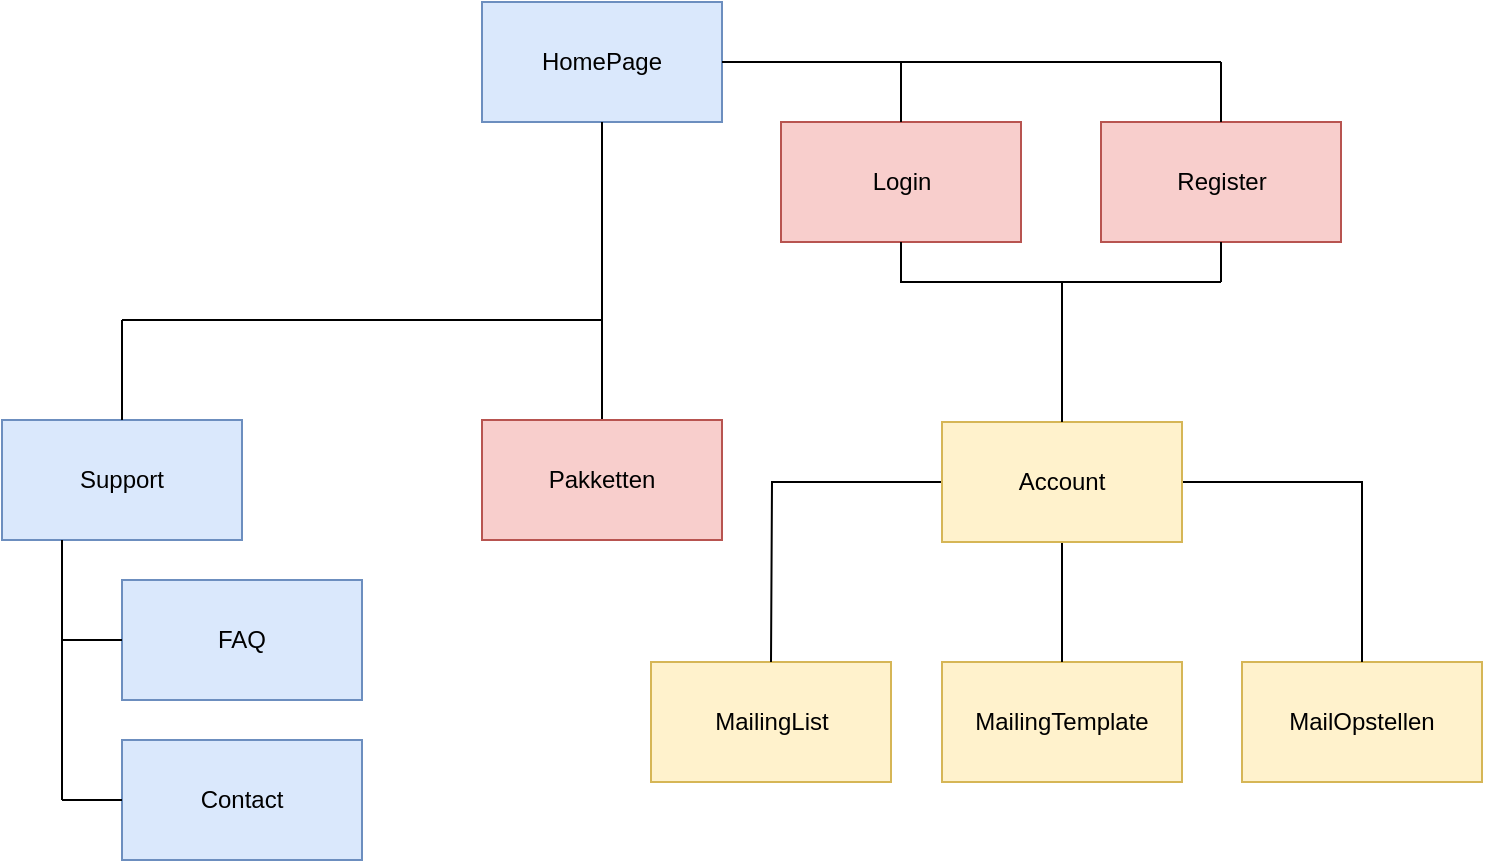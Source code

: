 <mxfile version="10.7.5" type="device"><diagram id="_9v2oshdXeWUhjBWFlfc" name="Page-1"><mxGraphModel dx="1394" dy="757" grid="1" gridSize="10" guides="1" tooltips="1" connect="1" arrows="1" fold="1" page="1" pageScale="1" pageWidth="850" pageHeight="1100" math="0" shadow="0"><root><mxCell id="0"/><mxCell id="1" parent="0"/><mxCell id="ANfI27nnChrSPlkCWCLO-1" value="&lt;div&gt;HomePage&lt;/div&gt;" style="rounded=0;whiteSpace=wrap;html=1;fillColor=#dae8fc;strokeColor=#6c8ebf;" parent="1" vertex="1"><mxGeometry x="340" y="10" width="120" height="60" as="geometry"/></mxCell><mxCell id="ANfI27nnChrSPlkCWCLO-2" value="Login" style="rounded=0;whiteSpace=wrap;html=1;fillColor=#f8cecc;strokeColor=#b85450;" parent="1" vertex="1"><mxGeometry x="489.5" y="70" width="120" height="60" as="geometry"/></mxCell><mxCell id="ANfI27nnChrSPlkCWCLO-3" value="Register" style="rounded=0;whiteSpace=wrap;html=1;fillColor=#f8cecc;strokeColor=#b85450;" parent="1" vertex="1"><mxGeometry x="649.5" y="70" width="120" height="60" as="geometry"/></mxCell><mxCell id="ANfI27nnChrSPlkCWCLO-4" value="" style="endArrow=none;html=1;entryX=1;entryY=0.5;entryDx=0;entryDy=0;" parent="1" target="ANfI27nnChrSPlkCWCLO-1" edge="1"><mxGeometry width="50" height="50" relative="1" as="geometry"><mxPoint x="709.5" y="40" as="sourcePoint"/><mxPoint x="389.5" y="170" as="targetPoint"/></mxGeometry></mxCell><mxCell id="ANfI27nnChrSPlkCWCLO-5" value="" style="endArrow=none;html=1;entryX=0.5;entryY=0;entryDx=0;entryDy=0;" parent="1" edge="1"><mxGeometry width="50" height="50" relative="1" as="geometry"><mxPoint x="549.5" y="40" as="sourcePoint"/><mxPoint x="549.5" y="70" as="targetPoint"/></mxGeometry></mxCell><mxCell id="ANfI27nnChrSPlkCWCLO-6" value="" style="endArrow=none;html=1;entryX=0.5;entryY=0;entryDx=0;entryDy=0;" parent="1" edge="1"><mxGeometry width="50" height="50" relative="1" as="geometry"><mxPoint x="709.5" y="40" as="sourcePoint"/><mxPoint x="709.5" y="70" as="targetPoint"/></mxGeometry></mxCell><mxCell id="ANfI27nnChrSPlkCWCLO-9" value="&lt;div&gt;Support&lt;/div&gt;" style="rounded=0;whiteSpace=wrap;html=1;fillColor=#dae8fc;strokeColor=#6c8ebf;" parent="1" vertex="1"><mxGeometry x="100" y="219" width="120" height="60" as="geometry"/></mxCell><mxCell id="ANfI27nnChrSPlkCWCLO-10" value="&lt;div&gt;FAQ&lt;/div&gt;" style="rounded=0;whiteSpace=wrap;html=1;fillColor=#dae8fc;strokeColor=#6c8ebf;" parent="1" vertex="1"><mxGeometry x="160" y="299" width="120" height="60" as="geometry"/></mxCell><mxCell id="ANfI27nnChrSPlkCWCLO-11" value="&lt;div&gt;Contact&lt;/div&gt;" style="rounded=0;whiteSpace=wrap;html=1;fillColor=#dae8fc;strokeColor=#6c8ebf;" parent="1" vertex="1"><mxGeometry x="160" y="379" width="120" height="60" as="geometry"/></mxCell><mxCell id="ANfI27nnChrSPlkCWCLO-12" value="" style="endArrow=none;html=1;entryX=0.25;entryY=1;entryDx=0;entryDy=0;" parent="1" target="ANfI27nnChrSPlkCWCLO-9" edge="1"><mxGeometry width="50" height="50" relative="1" as="geometry"><mxPoint x="130" y="409" as="sourcePoint"/><mxPoint x="80" y="354" as="targetPoint"/></mxGeometry></mxCell><mxCell id="ANfI27nnChrSPlkCWCLO-13" value="" style="endArrow=none;html=1;entryX=0;entryY=0.5;entryDx=0;entryDy=0;" parent="1" target="ANfI27nnChrSPlkCWCLO-10" edge="1"><mxGeometry width="50" height="50" relative="1" as="geometry"><mxPoint x="130" y="329" as="sourcePoint"/><mxPoint x="170" y="304" as="targetPoint"/></mxGeometry></mxCell><mxCell id="ANfI27nnChrSPlkCWCLO-14" value="" style="endArrow=none;html=1;entryX=0;entryY=0.5;entryDx=0;entryDy=0;" parent="1" target="ANfI27nnChrSPlkCWCLO-11" edge="1"><mxGeometry width="50" height="50" relative="1" as="geometry"><mxPoint x="130" y="409" as="sourcePoint"/><mxPoint x="170" y="339" as="targetPoint"/></mxGeometry></mxCell><mxCell id="ANfI27nnChrSPlkCWCLO-15" value="&lt;div&gt;MailingList&lt;/div&gt;" style="rounded=0;whiteSpace=wrap;html=1;fillColor=#fff2cc;strokeColor=#d6b656;" parent="1" vertex="1"><mxGeometry x="424.5" y="340" width="120" height="60" as="geometry"/></mxCell><mxCell id="ANfI27nnChrSPlkCWCLO-16" value="" style="endArrow=none;html=1;entryX=0.5;entryY=1;entryDx=0;entryDy=0;" parent="1" target="ANfI27nnChrSPlkCWCLO-1" edge="1"><mxGeometry width="50" height="50" relative="1" as="geometry"><mxPoint x="400" y="160" as="sourcePoint"/><mxPoint x="419.5" y="95" as="targetPoint"/></mxGeometry></mxCell><mxCell id="ANfI27nnChrSPlkCWCLO-17" value="&lt;div&gt;MailingTemplate&lt;/div&gt;" style="rounded=0;whiteSpace=wrap;html=1;fillColor=#fff2cc;strokeColor=#d6b656;" parent="1" vertex="1"><mxGeometry x="570" y="340" width="120" height="60" as="geometry"/></mxCell><mxCell id="ANfI27nnChrSPlkCWCLO-18" value="" style="endArrow=none;html=1;" parent="1" edge="1"><mxGeometry width="50" height="50" relative="1" as="geometry"><mxPoint x="160" y="169" as="sourcePoint"/><mxPoint x="400" y="169" as="targetPoint"/></mxGeometry></mxCell><mxCell id="ANfI27nnChrSPlkCWCLO-19" value="" style="endArrow=none;html=1;entryX=0.5;entryY=0;entryDx=0;entryDy=0;" parent="1" target="ANfI27nnChrSPlkCWCLO-9" edge="1"><mxGeometry width="50" height="50" relative="1" as="geometry"><mxPoint x="160" y="169" as="sourcePoint"/><mxPoint x="160" y="459" as="targetPoint"/></mxGeometry></mxCell><mxCell id="ANfI27nnChrSPlkCWCLO-20" value="" style="endArrow=none;html=1;exitX=0.5;exitY=0;exitDx=0;exitDy=0;entryX=0;entryY=0.5;entryDx=0;entryDy=0;rounded=0;" parent="1" source="ANfI27nnChrSPlkCWCLO-15" target="cGjMT-ceGOCYg4FxGIGt-8" edge="1"><mxGeometry width="50" height="50" relative="1" as="geometry"><mxPoint x="224.5" y="219" as="sourcePoint"/><mxPoint x="240" y="410" as="targetPoint"/><Array as="points"><mxPoint x="485" y="250"/></Array></mxGeometry></mxCell><mxCell id="ANfI27nnChrSPlkCWCLO-21" value="" style="endArrow=none;html=1;entryX=0.5;entryY=0;entryDx=0;entryDy=0;exitX=0.5;exitY=1;exitDx=0;exitDy=0;" parent="1" source="cGjMT-ceGOCYg4FxGIGt-8" target="ANfI27nnChrSPlkCWCLO-17" edge="1"><mxGeometry width="50" height="50" relative="1" as="geometry"><mxPoint x="380" y="330" as="sourcePoint"/><mxPoint x="429.5" y="339" as="targetPoint"/></mxGeometry></mxCell><mxCell id="ANfI27nnChrSPlkCWCLO-25" value="&lt;div&gt;MailOpstellen&lt;/div&gt;" style="rounded=0;whiteSpace=wrap;html=1;fillColor=#fff2cc;strokeColor=#d6b656;" parent="1" vertex="1"><mxGeometry x="720" y="340" width="120" height="60" as="geometry"/></mxCell><mxCell id="ANfI27nnChrSPlkCWCLO-26" value="" style="endArrow=none;html=1;entryX=1;entryY=0.5;entryDx=0;entryDy=0;rounded=0;" parent="1" source="ANfI27nnChrSPlkCWCLO-25" target="cGjMT-ceGOCYg4FxGIGt-8" edge="1"><mxGeometry width="50" height="50" relative="1" as="geometry"><mxPoint x="459.5" y="219" as="sourcePoint"/><mxPoint x="540" y="400" as="targetPoint"/><Array as="points"><mxPoint x="780" y="250"/></Array></mxGeometry></mxCell><mxCell id="JAaaJLvO89SPHyLjPOk1-1" value="" style="endArrow=none;html=1;rounded=0;entryX=0.5;entryY=0;entryDx=0;entryDy=0;" parent="1" target="JAaaJLvO89SPHyLjPOk1-2" edge="1"><mxGeometry width="50" height="50" relative="1" as="geometry"><mxPoint x="400" y="160" as="sourcePoint"/><mxPoint x="629.5" y="169" as="targetPoint"/><Array as="points"/></mxGeometry></mxCell><mxCell id="JAaaJLvO89SPHyLjPOk1-2" value="Pakketten" style="rounded=0;whiteSpace=wrap;html=1;fillColor=#f8cecc;strokeColor=#b85450;" parent="1" vertex="1"><mxGeometry x="340" y="219" width="120" height="60" as="geometry"/></mxCell><mxCell id="cGjMT-ceGOCYg4FxGIGt-1" value="" style="endArrow=none;html=1;entryX=0.5;entryY=1;entryDx=0;entryDy=0;rounded=0;" parent="1" target="ANfI27nnChrSPlkCWCLO-2" edge="1"><mxGeometry width="50" height="50" relative="1" as="geometry"><mxPoint x="709.5" y="150" as="sourcePoint"/><mxPoint x="129.5" y="460" as="targetPoint"/><Array as="points"><mxPoint x="549.5" y="150"/></Array></mxGeometry></mxCell><mxCell id="cGjMT-ceGOCYg4FxGIGt-2" value="" style="endArrow=none;html=1;" parent="1" edge="1"><mxGeometry width="50" height="50" relative="1" as="geometry"><mxPoint x="709.5" y="150" as="sourcePoint"/><mxPoint x="709.5" y="130" as="targetPoint"/></mxGeometry></mxCell><mxCell id="cGjMT-ceGOCYg4FxGIGt-8" value="&lt;div&gt;Account&lt;/div&gt;" style="rounded=0;whiteSpace=wrap;html=1;fillColor=#fff2cc;strokeColor=#d6b656;" parent="1" vertex="1"><mxGeometry x="570" y="220" width="120" height="60" as="geometry"/></mxCell><mxCell id="cGjMT-ceGOCYg4FxGIGt-9" value="" style="endArrow=none;html=1;exitX=0.5;exitY=0;exitDx=0;exitDy=0;" parent="1" source="cGjMT-ceGOCYg4FxGIGt-8" edge="1"><mxGeometry width="50" height="50" relative="1" as="geometry"><mxPoint x="709.5" y="219" as="sourcePoint"/><mxPoint x="630" y="150" as="targetPoint"/></mxGeometry></mxCell></root></mxGraphModel></diagram></mxfile>